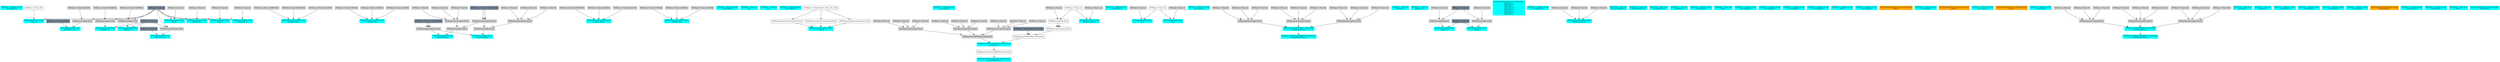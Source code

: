 digraph G {
node0 [shape="box" color="cyan" style="filled" label="VFXValue`1 Boolean (True)
_vfx_enabled_a"]
node1 [shape="box" color="cyan" style="filled" label="VFXExpressionMax Float
Rate_a"]
node2 [shape="box" label="VFXValue`1 Float (30)"]
node3 [shape="box" color="lightslategray" style="filled" label="VFXValue`1 Float (0)"]
node4 [shape="box" color="cyan" style="filled" label="VFXExpressionCombine Float3
bounds_center"]
node5 [shape="box" color="lightgray" style="filled" label="VFXValue`1 Float (-0.08967018)"]
node6 [shape="box" color="lightgray" style="filled" label="VFXValue`1 Float (0.3930029)"]
node7 [shape="box" color="lightgray" style="filled" label="VFXValue`1 Float (0.1912585)"]
node8 [shape="box" color="cyan" style="filled" label="VFXExpressionCombine Float3
bounds_size"]
node9 [shape="box" color="lightgray" style="filled" label="VFXValue`1 Float (3.687424)"]
node10 [shape="box" color="lightgray" style="filled" label="VFXValue`1 Float (3.051853)"]
node11 [shape="box" color="lightgray" style="filled" label="VFXValue`1 Float (2.478354)"]
node12 [shape="box" color="cyan" style="filled" label="VFXExpressionMin Float3
boundsPadding"]
node13 [shape="box" color="lightgray" style="filled" label="VFXExpressionMax Float3"]
node14 [shape="box" color="lightgray" style="filled" label="VFXExpressionCombine Float3"]
node15 [shape="box" color="lightgray" style="filled" label="VFXValue`1 Float (0)"]
node16 [shape="box" color="lightgray" style="filled" label="VFXValue`1 Float (0)"]
node17 [shape="box" color="lightgray" style="filled" label="VFXValue`1 Float (0)"]
node18 [shape="box" color="lightgray" style="filled" label="VFXExpressionCombine Float3"]
node19 [shape="box" color="lightslategray" style="filled" label="VFXValue`1 Float (-1.701412E+38)"]
node20 [shape="box" color="lightgray" style="filled" label="VFXExpressionCombine Float3"]
node21 [shape="box" color="lightslategray" style="filled" label="VFXValue`1 Float (1.701412E+38)"]
node22 [shape="box" color="cyan" style="filled" label="VFXExpressionCombine Float3
bounds_center"]
node23 [shape="box" color="lightgray" style="filled" label="VFXValue`1 Float (-0.07987535)"]
node24 [shape="box" color="lightgray" style="filled" label="VFXValue`1 Float (0.369233)"]
node25 [shape="box" color="lightgray" style="filled" label="VFXValue`1 Float (0.2012136)"]
node26 [shape="box" color="cyan" style="filled" label="VFXExpressionCombine Float3
bounds_size"]
node27 [shape="box" color="lightgray" style="filled" label="VFXValue`1 Float (3.709438)"]
node28 [shape="box" color="lightgray" style="filled" label="VFXValue`1 Float (3.099251)"]
node29 [shape="box" color="lightgray" style="filled" label="VFXValue`1 Float (2.547388)"]
node30 [shape="box" color="cyan" style="filled" label="VFXExpressionMin Float3
boundsPadding"]
node31 [shape="box" color="lightgray" style="filled" label="VFXExpressionMax Float3"]
node32 [shape="box" color="lightgray" style="filled" label="VFXExpressionCombine Float3"]
node33 [shape="box" color="lightgray" style="filled" label="VFXValue`1 Float (0)"]
node34 [shape="box" color="lightgray" style="filled" label="VFXValue`1 Float (0)"]
node35 [shape="box" color="lightgray" style="filled" label="VFXValue`1 Float (0)"]
node36 [shape="box" color="cyan" style="filled" label="VFXValue`1 Boolean (True)
_vfx_enabled_a"]
node37 [shape="box" color="cyan" style="filled" label="VFXValue`1 Float (1)
A_a"]
node38 [shape="box" color="cyan" style="filled" label="VFXValue`1 Float (3)
B_a"]
node39 [shape="box" color="cyan" style="filled" label="VFXValue`1 Boolean (True)
_vfx_enabled_b"]
node40 [shape="box" color="cyan" style="filled" label="VFXExpressionCombine Float3
Color_b"]
node41 [shape="box" label="VFXExpressionExtractComponent Float"]
node42 [shape="box" label="VFXValue`1 Float4 ((0.00, 2.00, 3.04, 0.00))"]
node43 [shape="box" label="VFXExpressionExtractComponent Float"]
node44 [shape="box" label="VFXExpressionExtractComponent Float"]
node45 [shape="box" color="cyan" style="filled" label="VFXValue`1 Boolean (True)
_vfx_enabled_c"]
node46 [shape="box" color="cyan" style="filled" label="VFXExpressionMin Float
arcSphere_arc_c"]
node47 [shape="box" color="lightgray" style="filled" label="VFXExpressionMax Float"]
node48 [shape="box" color="lightgray" style="filled" label="VFXValue`1 Float (6.283185)"]
node49 [shape="box" color="lightslategray" style="filled" label="VFXValue`1 Float (6.283185)"]
node50 [shape="box" color="cyan" style="filled" label="VFXExpressionTransformMatrix Matrix4x4
transform_c"]
node51 [shape="box" color="lightgray" style="filled" label="VFXExpressionTRSToMatrix Matrix4x4"]
node52 [shape="box" color="lightgray" style="filled" label="VFXExpressionCombine Float3"]
node53 [shape="box" color="lightgray" style="filled" label="VFXValue`1 Float (0)"]
node54 [shape="box" color="lightgray" style="filled" label="VFXValue`1 Float (0)"]
node55 [shape="box" color="lightgray" style="filled" label="VFXValue`1 Float (0)"]
node56 [shape="box" color="lightgray" style="filled" label="VFXExpressionCombine Float3"]
node57 [shape="box" color="lightgray" style="filled" label="VFXValue`1 Float (0)"]
node58 [shape="box" color="lightgray" style="filled" label="VFXValue`1 Float (0)"]
node59 [shape="box" color="lightgray" style="filled" label="VFXValue`1 Float (0)"]
node60 [shape="box" color="lightgray" style="filled" label="VFXExpressionCombine Float3"]
node61 [shape="box" color="lightgray" style="filled" label="VFXValue`1 Float (1)"]
node62 [shape="box" color="lightgray" style="filled" label="VFXValue`1 Float (1)"]
node63 [shape="box" color="lightgray" style="filled" label="VFXValue`1 Float (1)"]
node64 [shape="box" label="VFXExpressionTRSToMatrix Matrix4x4"]
node65 [shape="box" color="lightslategray" style="filled" label="VFXValue`1 Float3 ((0.00, 0.00, 0.00))"]
node66 [shape="box" label="VFXExpressionCombine Float3"]
node67 [shape="box" label="VFXExpressionMul Float"]
node68 [shape="box" label="VFXValue`1 Float (1)"]
node69 [shape="box" color="lightgray" style="filled" label="VFXValue`1 Float (1)"]
node70 [shape="box" color="cyan" style="filled" label="VFXExpressionTransposeMatrix Matrix4x4
inverseTranspose_c"]
node71 [shape="box" label="VFXExpressionInverseTRSMatrix Matrix4x4"]
node72 [shape="box" color="cyan" style="filled" label="VFXExpressionPow Float
volumeFactor_c"]
node73 [shape="box" color="lightgray" style="filled" label="VFXExpressionSubtract Float"]
node74 [shape="box" color="lightslategray" style="filled" label="VFXValue`1 Float (1)"]
node75 [shape="box" color="lightslategray" style="filled" label="VFXValue`1 Float (3)"]
node76 [shape="box" color="cyan" style="filled" label="VFXValue`1 Boolean (True)
_vfx_enabled_d"]
node77 [shape="box" color="cyan" style="filled" label="VFXExpressionMul Float
A_d"]
node78 [shape="box" label="VFXValue`1 Float (1)"]
node79 [shape="box" color="lightgray" style="filled" label="VFXValue`1 Float (1)"]
node80 [shape="box" color="cyan" style="filled" label="VFXExpressionMul Float
B_d"]
node81 [shape="box" color="lightgray" style="filled" label="VFXValue`1 Float (3)"]
node82 [shape="box" color="cyan" style="filled" label="VFXValue`1 Boolean (True)
_vfx_enabled_a"]
node83 [shape="box" color="cyan" style="filled" label="VFXExpressionInverseTRSMatrix Matrix4x4
InvFieldTransform_a"]
node84 [shape="box" color="cyan" style="filled" label="VFXExpressionTRSToMatrix Matrix4x4
FieldTransform_a"]
node85 [shape="box" color="lightgray" style="filled" label="VFXExpressionCombine Float3"]
node86 [shape="box" color="lightgray" style="filled" label="VFXValue`1 Float (0)"]
node87 [shape="box" color="lightgray" style="filled" label="VFXValue`1 Float (0)"]
node88 [shape="box" color="lightgray" style="filled" label="VFXValue`1 Float (0)"]
node89 [shape="box" color="lightgray" style="filled" label="VFXExpressionCombine Float3"]
node90 [shape="box" color="lightgray" style="filled" label="VFXValue`1 Float (0)"]
node91 [shape="box" color="lightgray" style="filled" label="VFXValue`1 Float (0)"]
node92 [shape="box" color="lightgray" style="filled" label="VFXValue`1 Float (0)"]
node93 [shape="box" color="lightgray" style="filled" label="VFXExpressionCombine Float3"]
node94 [shape="box" color="lightgray" style="filled" label="VFXValue`1 Float (0.3)"]
node95 [shape="box" color="lightgray" style="filled" label="VFXValue`1 Float (0.3)"]
node96 [shape="box" color="lightgray" style="filled" label="VFXValue`1 Float (0.3)"]
node97 [shape="box" color="cyan" style="filled" label="VFXValue`1 Float (5)
Intensity_a"]
node98 [shape="box" color="cyan" style="filled" label="VFXExpressionMax Float
Drag_a"]
node99 [shape="box" color="lightgray" style="filled" label="VFXValue`1 Float (1)"]
node100 [shape="box" color="cyan" style="filled" label="VFXValue`1 Float (1)
frequency_a"]
node101 [shape="box" color="cyan" style="filled" label="VFXExpressionMin Int32
octaves_a"]
node102 [shape="box" color="lightgray" style="filled" label="VFXExpressionMax Int32"]
node103 [shape="box" color="lightgray" style="filled" label="VFXValue`1 Int32 (3)"]
node104 [shape="box" color="lightslategray" style="filled" label="VFXValue`1 Int32 (1)"]
node105 [shape="box" color="lightslategray" style="filled" label="VFXValue`1 Int32 (8)"]
node106 [shape="box" color="cyan" style="filled" label="VFXExpressionMin Float
roughness_a"]
node107 [shape="box" color="lightgray" style="filled" label="VFXExpressionMax Float"]
node108 [shape="box" color="lightgray" style="filled" label="VFXValue`1 Float (0.8348661)"]
node109 [shape="box" color="cyan" style="filled" label="VFXExpressionMax Float
lacunarity_a"]
node110 [shape="box" color="lightgray" style="filled" label="VFXValue`1 Float (2)"]
node111 [shape="box" color="cyan" style="filled" label="VFXBuiltInExpression Float (DeltaTime)
deltaTime_a
deltaTime_b
deltaTime_c
deltaTime_d
deltaTime_e
deltaTime_a
deltaTime_b
deltaTime_c"]
node112 [shape="box" color="cyan" style="filled" label="VFXValue`1 Boolean (True)
_vfx_enabled_b"]
node113 [shape="box" color="cyan" style="filled" label="VFXExpressionCombine Float3
Sphere_center_b"]
node114 [shape="box" color="lightgray" style="filled" label="VFXValue`1 Float (0)"]
node115 [shape="box" color="lightgray" style="filled" label="VFXValue`1 Float (0)"]
node116 [shape="box" color="lightgray" style="filled" label="VFXValue`1 Float (0)"]
node117 [shape="box" color="cyan" style="filled" label="VFXExpressionMul Float
Sphere_radius_b"]
node118 [shape="box" color="lightgray" style="filled" label="VFXValue`1 Float (1.5)"]
node119 [shape="box" color="cyan" style="filled" label="VFXValue`1 Float (5)
attractionSpeed_b"]
node120 [shape="box" color="cyan" style="filled" label="VFXValue`1 Float (10)
attractionForce_b"]
node121 [shape="box" color="cyan" style="filled" label="VFXValue`1 Float (0.1)
stickDistance_b"]
node122 [shape="box" color="cyan" style="filled" label="VFXValue`1 Float (5)
stickForce_b"]
node123 [shape="box" color="cyan" style="filled" label="VFXValue`1 Boolean (True)
_vfx_enabled_c"]
node124 [shape="box" color="cyan" style="filled" label="VFXValue`1 Float (30)
Rate_c"]
node125 [shape="box" color="cyan" style="filled" label="VFXValue`1 Boolean (True)
_vfx_enabled_d"]
node126 [shape="box" color="cyan" style="filled" label="VFXValue`1 Boolean (True)
_vfx_enabled_e"]
node127 [shape="box" color="cyan" style="filled" label="VFXValue`1 Boolean (True)
_vfx_enabled_f"]
node128 [shape="box" color="cyan" style="filled" label="VFXValue`1 Boolean (True)
_vfx_enabled_a"]
node129 [shape="box" color="cyan" style="filled" label="VFXValue`1 Boolean (True)
Alive_a"]
node130 [shape="box" color="cyan" style="filled" label="VFXValue`1 Boolean (True)
_vfx_enabled_b"]
node131 [shape="box" color="orange" style="filled" label="VFXAttributeExpression Float3 (position)
Value_b"]
node132 [shape="box" color="cyan" style="filled" label="VFXValue`1 Boolean (True)
_vfx_enabled_c"]
node133 [shape="box" color="orange" style="filled" label="VFXAttributeExpression Float3 (color)
Value_c"]
node134 [shape="box" color="cyan" style="filled" label="VFXValue`1 Boolean (True)
_vfx_enabled_d"]
node135 [shape="box" color="orange" style="filled" label="VFXAttributeExpression Float (lifetime)
Value_d"]
node136 [shape="box" color="cyan" style="filled" label="VFXValue`1 Boolean (True)
_vfx_enabled_a"]
node137 [shape="box" color="cyan" style="filled" label="VFXExpressionInverseTRSMatrix Matrix4x4
InvFieldTransform_a"]
node138 [shape="box" color="cyan" style="filled" label="VFXExpressionTRSToMatrix Matrix4x4
FieldTransform_a"]
node139 [shape="box" color="lightgray" style="filled" label="VFXExpressionCombine Float3"]
node140 [shape="box" color="lightgray" style="filled" label="VFXValue`1 Float (0)"]
node141 [shape="box" color="lightgray" style="filled" label="VFXValue`1 Float (0)"]
node142 [shape="box" color="lightgray" style="filled" label="VFXValue`1 Float (0)"]
node143 [shape="box" color="lightgray" style="filled" label="VFXExpressionCombine Float3"]
node144 [shape="box" color="lightgray" style="filled" label="VFXValue`1 Float (0)"]
node145 [shape="box" color="lightgray" style="filled" label="VFXValue`1 Float (0)"]
node146 [shape="box" color="lightgray" style="filled" label="VFXValue`1 Float (0)"]
node147 [shape="box" color="lightgray" style="filled" label="VFXExpressionCombine Float3"]
node148 [shape="box" color="lightgray" style="filled" label="VFXValue`1 Float (0.3)"]
node149 [shape="box" color="lightgray" style="filled" label="VFXValue`1 Float (0.3)"]
node150 [shape="box" color="lightgray" style="filled" label="VFXValue`1 Float (0.3)"]
node151 [shape="box" color="cyan" style="filled" label="VFXValue`1 Float (0.1)
Intensity_a"]
node152 [shape="box" color="cyan" style="filled" label="VFXExpressionMax Float
Drag_a"]
node153 [shape="box" color="lightgray" style="filled" label="VFXValue`1 Float (1)"]
node154 [shape="box" color="cyan" style="filled" label="VFXValue`1 Float (1)
frequency_a"]
node155 [shape="box" color="cyan" style="filled" label="VFXExpressionMin Int32
octaves_a"]
node156 [shape="box" color="lightgray" style="filled" label="VFXExpressionMax Int32"]
node157 [shape="box" color="lightgray" style="filled" label="VFXValue`1 Int32 (1)"]
node158 [shape="box" color="cyan" style="filled" label="VFXExpressionMin Float
roughness_a"]
node159 [shape="box" color="lightgray" style="filled" label="VFXExpressionMax Float"]
node160 [shape="box" color="lightgray" style="filled" label="VFXValue`1 Float (0.8348661)"]
node161 [shape="box" color="cyan" style="filled" label="VFXExpressionMax Float
lacunarity_a"]
node162 [shape="box" color="lightgray" style="filled" label="VFXValue`1 Float (2)"]
node163 [shape="box" color="cyan" style="filled" label="VFXValue`1 Boolean (True)
_vfx_enabled_b"]
node164 [shape="box" color="cyan" style="filled" label="VFXValue`1 Boolean (True)
_vfx_enabled_c"]
node165 [shape="box" color="cyan" style="filled" label="VFXValue`1 Boolean (True)
_vfx_enabled_d"]
node166 [shape="box" color="cyan" style="filled" label="VFXValue`1 Boolean (True)
_vfx_enabled_a"]
node167 [shape="box" color="orange" style="filled" label="VFXExpressionStripTangent Float3
stripTangent_a"]
node168 [shape="box" color="cyan" style="filled" label="VFXValue`1 Boolean (True)
_vfx_enabled_b"]
node169 [shape="box" color="cyan" style="filled" label="VFXValue`1 Boolean (True)
_vfx_enabled_c"]
node170 [shape="box" color="cyan" style="filled" label="VFXValue`1 Float (0.1)
Size_c"]
node171 [shape="box" color="cyan" style="filled" label="VFXTexture2DValue Texture2D (966)
mainTexture"]
node2 -> node1 [headlabel="0"]
node3 -> node1 [headlabel="1"]
node5 -> node4 [headlabel="0"]
node6 -> node4 [headlabel="1"]
node7 -> node4 [headlabel="2"]
node9 -> node8 [headlabel="0"]
node10 -> node8 [headlabel="1"]
node11 -> node8 [headlabel="2"]
node13 -> node12 [headlabel="0"]
node20 -> node12 [headlabel="1"]
node14 -> node13 [headlabel="0"]
node18 -> node13 [headlabel="1"]
node15 -> node14 [headlabel="0"]
node16 -> node14 [headlabel="1"]
node17 -> node14 [headlabel="2"]
node19 -> node18 [headlabel="0"]
node19 -> node18 [headlabel="1"]
node19 -> node18 [headlabel="2"]
node21 -> node20 [headlabel="0"]
node21 -> node20 [headlabel="1"]
node21 -> node20 [headlabel="2"]
node23 -> node22 [headlabel="0"]
node24 -> node22 [headlabel="1"]
node25 -> node22 [headlabel="2"]
node27 -> node26 [headlabel="0"]
node28 -> node26 [headlabel="1"]
node29 -> node26 [headlabel="2"]
node31 -> node30 [headlabel="0"]
node20 -> node30 [headlabel="1"]
node32 -> node31 [headlabel="0"]
node18 -> node31 [headlabel="1"]
node33 -> node32 [headlabel="0"]
node34 -> node32 [headlabel="1"]
node35 -> node32 [headlabel="2"]
node41 -> node40 [headlabel="0"]
node43 -> node40 [headlabel="1"]
node44 -> node40 [headlabel="2"]
node42 -> node41 
node42 -> node43 
node42 -> node44 
node47 -> node46 [headlabel="0"]
node49 -> node46 [headlabel="1"]
node48 -> node47 [headlabel="0"]
node3 -> node47 [headlabel="1"]
node51 -> node50 [headlabel="0"]
node64 -> node50 [headlabel="1"]
node52 -> node51 [headlabel="0"]
node56 -> node51 [headlabel="1"]
node60 -> node51 [headlabel="2"]
node53 -> node52 [headlabel="0"]
node54 -> node52 [headlabel="1"]
node55 -> node52 [headlabel="2"]
node57 -> node56 [headlabel="0"]
node58 -> node56 [headlabel="1"]
node59 -> node56 [headlabel="2"]
node61 -> node60 [headlabel="0"]
node62 -> node60 [headlabel="1"]
node63 -> node60 [headlabel="2"]
node65 -> node64 [headlabel="0"]
node65 -> node64 [headlabel="1"]
node66 -> node64 [headlabel="2"]
node67 -> node66 [headlabel="0"]
node67 -> node66 [headlabel="1"]
node67 -> node66 [headlabel="2"]
node68 -> node67 [headlabel="0"]
node69 -> node67 [headlabel="1"]
node71 -> node70 
node50 -> node71 
node73 -> node72 [headlabel="0"]
node75 -> node72 [headlabel="1"]
node74 -> node73 [headlabel="0"]
node3 -> node73 [headlabel="1"]
node78 -> node77 [headlabel="0"]
node79 -> node77 [headlabel="1"]
node78 -> node80 [headlabel="0"]
node81 -> node80 [headlabel="1"]
node84 -> node83 
node85 -> node84 [headlabel="0"]
node89 -> node84 [headlabel="1"]
node93 -> node84 [headlabel="2"]
node86 -> node85 [headlabel="0"]
node87 -> node85 [headlabel="1"]
node88 -> node85 [headlabel="2"]
node90 -> node89 [headlabel="0"]
node91 -> node89 [headlabel="1"]
node92 -> node89 [headlabel="2"]
node94 -> node93 [headlabel="0"]
node95 -> node93 [headlabel="1"]
node96 -> node93 [headlabel="2"]
node99 -> node98 [headlabel="0"]
node3 -> node98 [headlabel="1"]
node102 -> node101 [headlabel="0"]
node105 -> node101 [headlabel="1"]
node103 -> node102 [headlabel="0"]
node104 -> node102 [headlabel="1"]
node107 -> node106 [headlabel="0"]
node74 -> node106 [headlabel="1"]
node108 -> node107 [headlabel="0"]
node3 -> node107 [headlabel="1"]
node110 -> node109 [headlabel="0"]
node3 -> node109 [headlabel="1"]
node114 -> node113 [headlabel="0"]
node115 -> node113 [headlabel="1"]
node116 -> node113 [headlabel="2"]
node68 -> node117 [headlabel="0"]
node118 -> node117 [headlabel="1"]
node138 -> node137 
node139 -> node138 [headlabel="0"]
node143 -> node138 [headlabel="1"]
node147 -> node138 [headlabel="2"]
node140 -> node139 [headlabel="0"]
node141 -> node139 [headlabel="1"]
node142 -> node139 [headlabel="2"]
node144 -> node143 [headlabel="0"]
node145 -> node143 [headlabel="1"]
node146 -> node143 [headlabel="2"]
node148 -> node147 [headlabel="0"]
node149 -> node147 [headlabel="1"]
node150 -> node147 [headlabel="2"]
node153 -> node152 [headlabel="0"]
node3 -> node152 [headlabel="1"]
node156 -> node155 [headlabel="0"]
node105 -> node155 [headlabel="1"]
node157 -> node156 [headlabel="0"]
node104 -> node156 [headlabel="1"]
node159 -> node158 [headlabel="0"]
node74 -> node158 [headlabel="1"]
node160 -> node159 [headlabel="0"]
node3 -> node159 [headlabel="1"]
node162 -> node161 [headlabel="0"]
node3 -> node161 [headlabel="1"]
}
